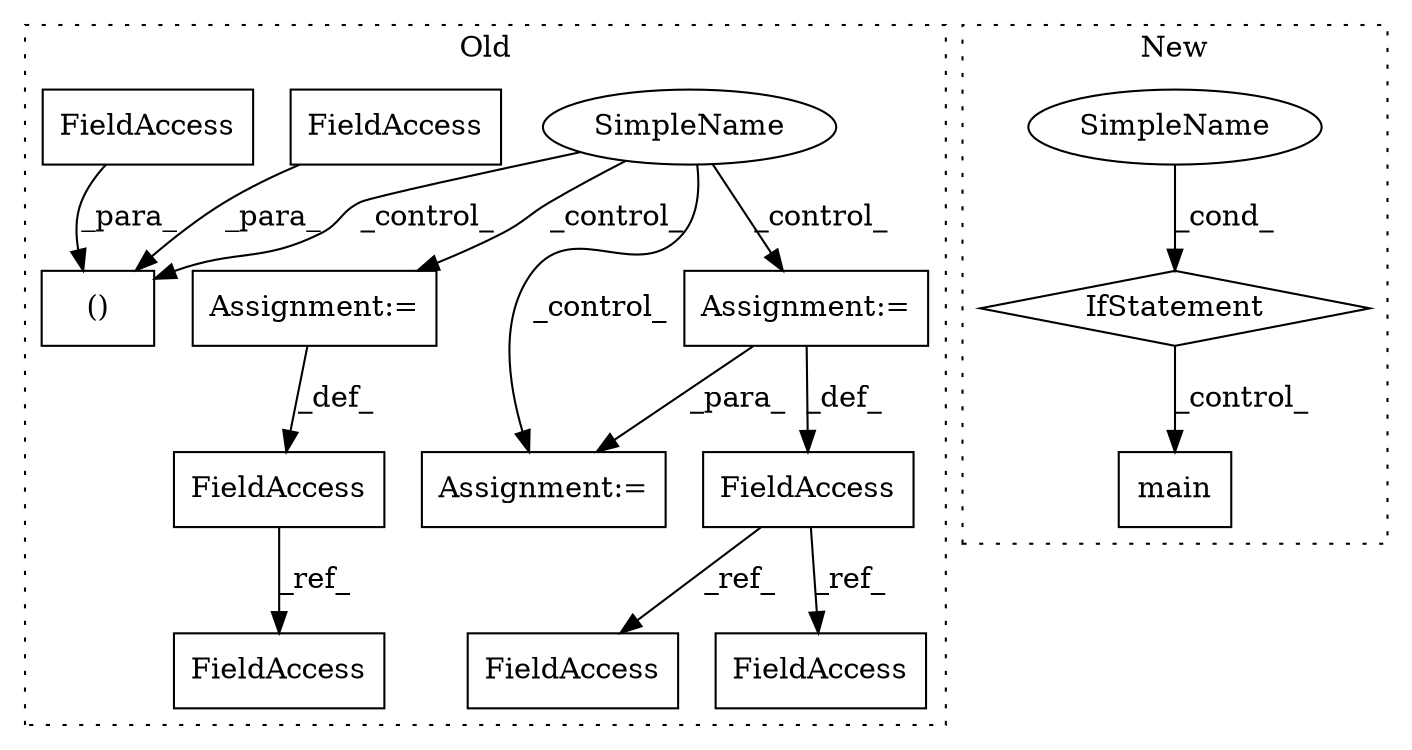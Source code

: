 digraph G {
subgraph cluster0 {
1 [label="()" a="106" s="4386" l="27" shape="box"];
3 [label="SimpleName" a="42" s="" l="" shape="ellipse"];
4 [label="Assignment:=" a="7" s="4335" l="1" shape="box"];
5 [label="Assignment:=" a="7" s="4528" l="1" shape="box"];
6 [label="FieldAccess" a="22" s="4334" l="1" shape="box"];
7 [label="FieldAccess" a="22" s="4440" l="1" shape="box"];
8 [label="FieldAccess" a="22" s="4386" l="8" shape="box"];
9 [label="FieldAccess" a="22" s="4527" l="1" shape="box"];
10 [label="FieldAccess" a="22" s="4407" l="6" shape="box"];
11 [label="FieldAccess" a="22" s="4363" l="1" shape="box"];
12 [label="FieldAccess" a="22" s="4559" l="1" shape="box"];
15 [label="Assignment:=" a="7" s="4413" l="2" shape="box"];
label = "Old";
style="dotted";
}
subgraph cluster1 {
2 [label="main" a="32" s="4861" l="6" shape="box"];
13 [label="IfStatement" a="25" s="4825,4851" l="4,2" shape="diamond"];
14 [label="SimpleName" a="42" s="" l="" shape="ellipse"];
label = "New";
style="dotted";
}
3 -> 15 [label="_control_"];
3 -> 5 [label="_control_"];
3 -> 1 [label="_control_"];
3 -> 4 [label="_control_"];
4 -> 15 [label="_para_"];
4 -> 6 [label="_def_"];
5 -> 9 [label="_def_"];
6 -> 7 [label="_ref_"];
6 -> 11 [label="_ref_"];
8 -> 1 [label="_para_"];
9 -> 12 [label="_ref_"];
10 -> 1 [label="_para_"];
13 -> 2 [label="_control_"];
14 -> 13 [label="_cond_"];
}